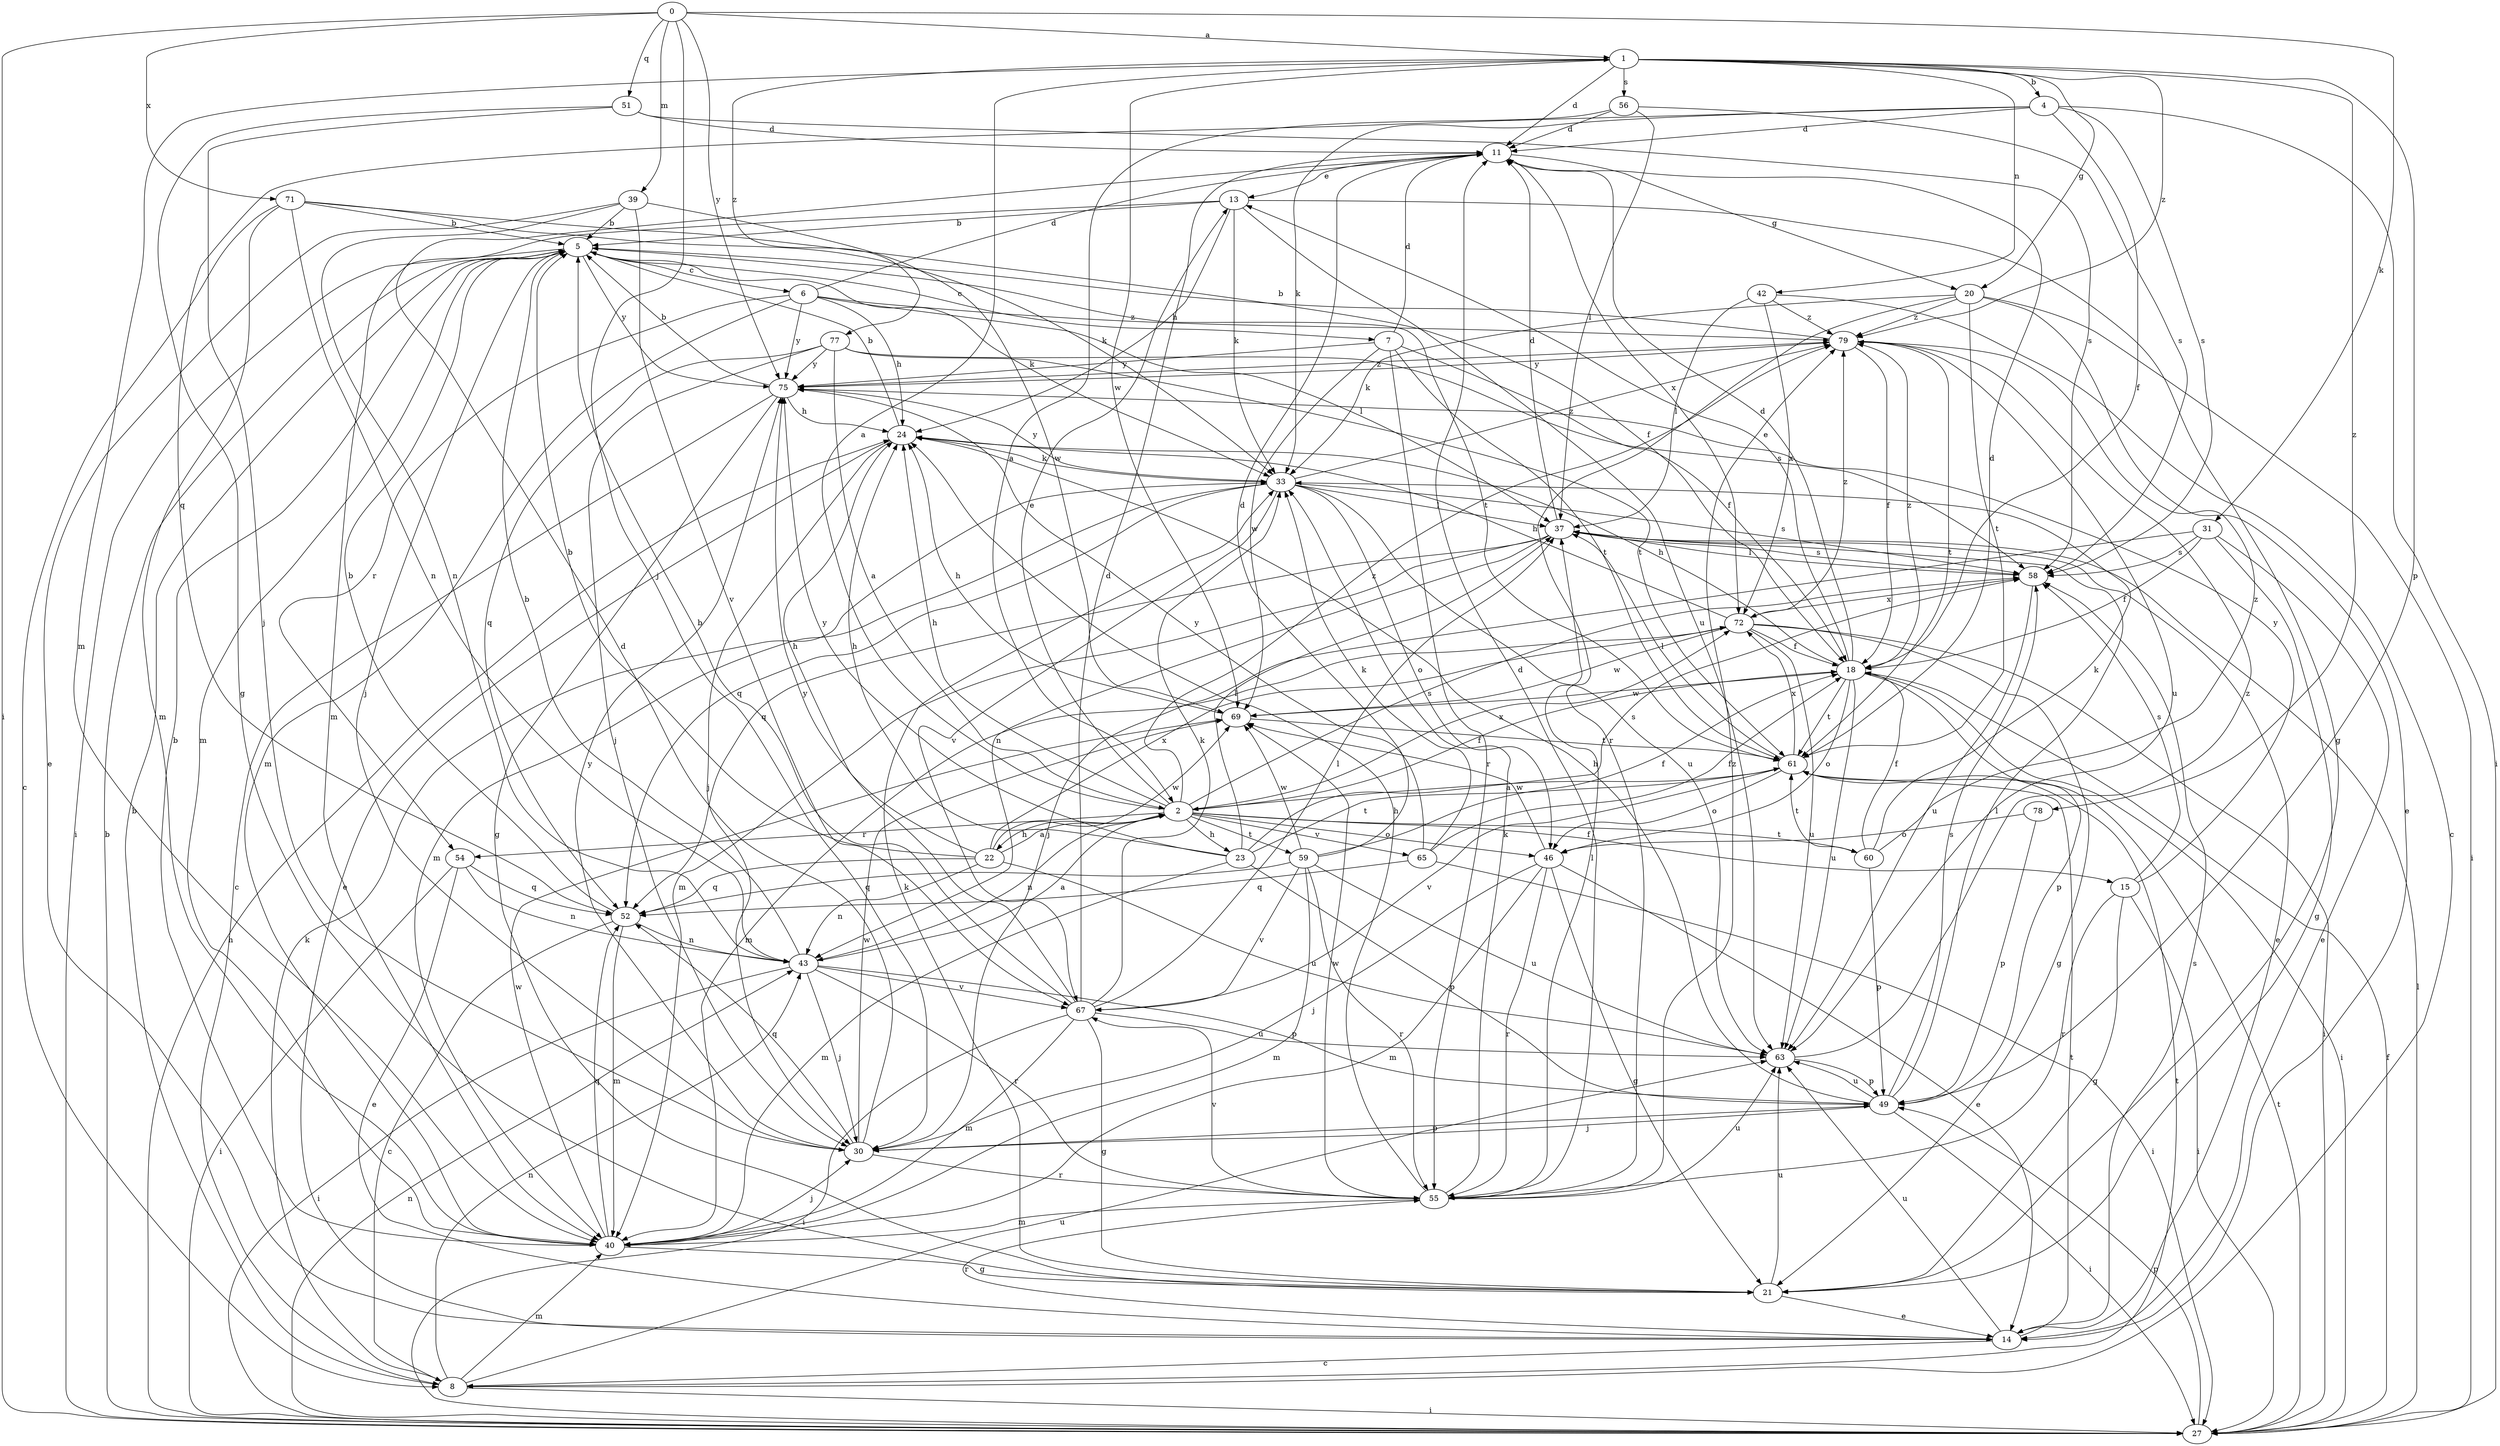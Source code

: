 strict digraph  {
0;
1;
2;
4;
5;
6;
7;
8;
11;
13;
14;
15;
18;
20;
21;
22;
23;
24;
27;
30;
31;
33;
37;
39;
40;
42;
43;
46;
49;
51;
52;
54;
55;
56;
58;
59;
60;
61;
63;
65;
67;
69;
71;
72;
75;
77;
78;
79;
0 -> 1  [label=a];
0 -> 27  [label=i];
0 -> 30  [label=j];
0 -> 31  [label=k];
0 -> 39  [label=m];
0 -> 51  [label=q];
0 -> 71  [label=x];
0 -> 75  [label=y];
1 -> 4  [label=b];
1 -> 11  [label=d];
1 -> 20  [label=g];
1 -> 40  [label=m];
1 -> 42  [label=n];
1 -> 49  [label=p];
1 -> 56  [label=s];
1 -> 69  [label=w];
1 -> 77  [label=z];
1 -> 78  [label=z];
1 -> 79  [label=z];
2 -> 1  [label=a];
2 -> 13  [label=e];
2 -> 15  [label=f];
2 -> 18  [label=f];
2 -> 22  [label=h];
2 -> 23  [label=h];
2 -> 24  [label=h];
2 -> 43  [label=n];
2 -> 46  [label=o];
2 -> 54  [label=r];
2 -> 58  [label=s];
2 -> 59  [label=t];
2 -> 60  [label=t];
2 -> 65  [label=v];
2 -> 72  [label=x];
2 -> 79  [label=z];
4 -> 11  [label=d];
4 -> 18  [label=f];
4 -> 27  [label=i];
4 -> 33  [label=k];
4 -> 52  [label=q];
4 -> 58  [label=s];
5 -> 6  [label=c];
5 -> 7  [label=c];
5 -> 27  [label=i];
5 -> 30  [label=j];
5 -> 33  [label=k];
5 -> 40  [label=m];
5 -> 61  [label=t];
5 -> 75  [label=y];
6 -> 11  [label=d];
6 -> 24  [label=h];
6 -> 37  [label=l];
6 -> 40  [label=m];
6 -> 54  [label=r];
6 -> 75  [label=y];
6 -> 79  [label=z];
7 -> 11  [label=d];
7 -> 18  [label=f];
7 -> 55  [label=r];
7 -> 61  [label=t];
7 -> 69  [label=w];
7 -> 75  [label=y];
8 -> 5  [label=b];
8 -> 27  [label=i];
8 -> 33  [label=k];
8 -> 40  [label=m];
8 -> 43  [label=n];
8 -> 61  [label=t];
8 -> 63  [label=u];
11 -> 13  [label=e];
11 -> 20  [label=g];
11 -> 72  [label=x];
13 -> 5  [label=b];
13 -> 21  [label=g];
13 -> 24  [label=h];
13 -> 33  [label=k];
13 -> 40  [label=m];
13 -> 63  [label=u];
14 -> 8  [label=c];
14 -> 55  [label=r];
14 -> 58  [label=s];
14 -> 61  [label=t];
14 -> 63  [label=u];
15 -> 21  [label=g];
15 -> 27  [label=i];
15 -> 55  [label=r];
15 -> 58  [label=s];
15 -> 75  [label=y];
18 -> 11  [label=d];
18 -> 13  [label=e];
18 -> 24  [label=h];
18 -> 27  [label=i];
18 -> 46  [label=o];
18 -> 49  [label=p];
18 -> 61  [label=t];
18 -> 63  [label=u];
18 -> 69  [label=w];
18 -> 79  [label=z];
20 -> 14  [label=e];
20 -> 27  [label=i];
20 -> 33  [label=k];
20 -> 55  [label=r];
20 -> 61  [label=t];
20 -> 79  [label=z];
21 -> 14  [label=e];
21 -> 33  [label=k];
21 -> 63  [label=u];
22 -> 2  [label=a];
22 -> 5  [label=b];
22 -> 24  [label=h];
22 -> 43  [label=n];
22 -> 52  [label=q];
22 -> 63  [label=u];
22 -> 69  [label=w];
22 -> 72  [label=x];
23 -> 24  [label=h];
23 -> 37  [label=l];
23 -> 40  [label=m];
23 -> 49  [label=p];
23 -> 58  [label=s];
23 -> 61  [label=t];
23 -> 75  [label=y];
24 -> 5  [label=b];
24 -> 14  [label=e];
24 -> 30  [label=j];
24 -> 33  [label=k];
27 -> 5  [label=b];
27 -> 18  [label=f];
27 -> 24  [label=h];
27 -> 37  [label=l];
27 -> 43  [label=n];
27 -> 49  [label=p];
27 -> 61  [label=t];
30 -> 11  [label=d];
30 -> 49  [label=p];
30 -> 52  [label=q];
30 -> 55  [label=r];
30 -> 69  [label=w];
30 -> 75  [label=y];
31 -> 14  [label=e];
31 -> 18  [label=f];
31 -> 21  [label=g];
31 -> 30  [label=j];
31 -> 58  [label=s];
33 -> 37  [label=l];
33 -> 40  [label=m];
33 -> 46  [label=o];
33 -> 52  [label=q];
33 -> 58  [label=s];
33 -> 63  [label=u];
33 -> 67  [label=v];
33 -> 75  [label=y];
33 -> 79  [label=z];
37 -> 11  [label=d];
37 -> 14  [label=e];
37 -> 40  [label=m];
37 -> 43  [label=n];
37 -> 52  [label=q];
37 -> 58  [label=s];
39 -> 5  [label=b];
39 -> 14  [label=e];
39 -> 43  [label=n];
39 -> 67  [label=v];
39 -> 69  [label=w];
40 -> 5  [label=b];
40 -> 21  [label=g];
40 -> 30  [label=j];
40 -> 52  [label=q];
40 -> 69  [label=w];
42 -> 8  [label=c];
42 -> 37  [label=l];
42 -> 72  [label=x];
42 -> 79  [label=z];
43 -> 2  [label=a];
43 -> 5  [label=b];
43 -> 27  [label=i];
43 -> 30  [label=j];
43 -> 49  [label=p];
43 -> 55  [label=r];
43 -> 67  [label=v];
46 -> 14  [label=e];
46 -> 21  [label=g];
46 -> 30  [label=j];
46 -> 40  [label=m];
46 -> 55  [label=r];
46 -> 69  [label=w];
49 -> 24  [label=h];
49 -> 27  [label=i];
49 -> 30  [label=j];
49 -> 37  [label=l];
49 -> 58  [label=s];
49 -> 63  [label=u];
51 -> 11  [label=d];
51 -> 21  [label=g];
51 -> 30  [label=j];
51 -> 58  [label=s];
52 -> 5  [label=b];
52 -> 8  [label=c];
52 -> 40  [label=m];
52 -> 43  [label=n];
54 -> 14  [label=e];
54 -> 27  [label=i];
54 -> 43  [label=n];
54 -> 52  [label=q];
55 -> 11  [label=d];
55 -> 24  [label=h];
55 -> 33  [label=k];
55 -> 37  [label=l];
55 -> 40  [label=m];
55 -> 63  [label=u];
55 -> 67  [label=v];
55 -> 69  [label=w];
55 -> 79  [label=z];
56 -> 2  [label=a];
56 -> 11  [label=d];
56 -> 37  [label=l];
56 -> 58  [label=s];
58 -> 37  [label=l];
58 -> 63  [label=u];
58 -> 72  [label=x];
59 -> 11  [label=d];
59 -> 18  [label=f];
59 -> 40  [label=m];
59 -> 52  [label=q];
59 -> 55  [label=r];
59 -> 63  [label=u];
59 -> 67  [label=v];
59 -> 69  [label=w];
60 -> 18  [label=f];
60 -> 33  [label=k];
60 -> 49  [label=p];
60 -> 61  [label=t];
60 -> 79  [label=z];
61 -> 2  [label=a];
61 -> 11  [label=d];
61 -> 37  [label=l];
61 -> 46  [label=o];
61 -> 67  [label=v];
61 -> 72  [label=x];
63 -> 49  [label=p];
63 -> 79  [label=z];
65 -> 18  [label=f];
65 -> 27  [label=i];
65 -> 33  [label=k];
65 -> 52  [label=q];
65 -> 75  [label=y];
67 -> 5  [label=b];
67 -> 11  [label=d];
67 -> 21  [label=g];
67 -> 27  [label=i];
67 -> 33  [label=k];
67 -> 37  [label=l];
67 -> 40  [label=m];
67 -> 63  [label=u];
67 -> 75  [label=y];
69 -> 24  [label=h];
69 -> 61  [label=t];
71 -> 5  [label=b];
71 -> 8  [label=c];
71 -> 18  [label=f];
71 -> 33  [label=k];
71 -> 40  [label=m];
71 -> 43  [label=n];
72 -> 18  [label=f];
72 -> 21  [label=g];
72 -> 24  [label=h];
72 -> 27  [label=i];
72 -> 40  [label=m];
72 -> 63  [label=u];
72 -> 69  [label=w];
72 -> 79  [label=z];
75 -> 5  [label=b];
75 -> 8  [label=c];
75 -> 21  [label=g];
75 -> 24  [label=h];
75 -> 79  [label=z];
77 -> 2  [label=a];
77 -> 30  [label=j];
77 -> 52  [label=q];
77 -> 58  [label=s];
77 -> 61  [label=t];
77 -> 75  [label=y];
78 -> 46  [label=o];
78 -> 49  [label=p];
79 -> 5  [label=b];
79 -> 18  [label=f];
79 -> 61  [label=t];
79 -> 63  [label=u];
79 -> 75  [label=y];
}
